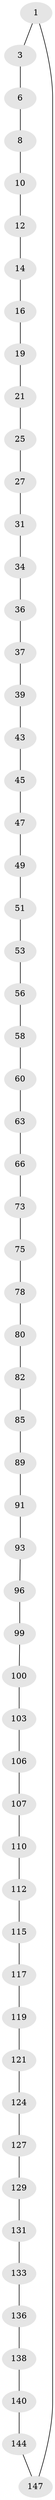 // original degree distribution, {2: 1.0}
// Generated by graph-tools (version 1.1) at 2025/20/03/04/25 18:20:04]
// undirected, 59 vertices, 59 edges
graph export_dot {
graph [start="1"]
  node [color=gray90,style=filled];
  1 [super="+2+149"];
  3 [super="+4"];
  6 [super="+7"];
  8 [super="+9"];
  10 [super="+11"];
  12 [super="+13"];
  14 [super="+15"];
  16 [super="+17"];
  19 [super="+20"];
  21 [super="+22"];
  25 [super="+26"];
  27 [super="+28"];
  31 [super="+32"];
  34 [super="+35"];
  36;
  37 [super="+38"];
  39 [super="+40"];
  43 [super="+44"];
  45 [super="+46"];
  47 [super="+48"];
  49 [super="+50"];
  51 [super="+52"];
  53 [super="+54"];
  56 [super="+57"];
  58 [super="+59"];
  60 [super="+61"];
  63 [super="+64"];
  66 [super="+67"];
  73 [super="+74"];
  75 [super="+76"];
  78 [super="+79"];
  80 [super="+81"];
  82 [super="+83"];
  85 [super="+86"];
  89 [super="+90"];
  91 [super="+92"];
  93 [super="+94"];
  96 [super="+97"];
  99;
  100 [super="+101"];
  103 [super="+104"];
  106;
  107 [super="+108"];
  110 [super="+111"];
  112 [super="+113"];
  115 [super="+116"];
  117 [super="+118"];
  119 [super="+120"];
  121 [super="+122"];
  124 [super="+125"];
  127 [super="+128"];
  129 [super="+130"];
  131 [super="+132"];
  133 [super="+134"];
  136 [super="+137"];
  138 [super="+139"];
  140 [super="+141"];
  144 [super="+145"];
  147 [super="+148"];
  1 -- 3;
  1 -- 147;
  3 -- 6;
  6 -- 8;
  8 -- 10;
  10 -- 12;
  12 -- 14;
  14 -- 16;
  16 -- 19;
  19 -- 21;
  21 -- 25;
  25 -- 27;
  27 -- 31;
  31 -- 34;
  34 -- 36;
  36 -- 37;
  37 -- 39;
  39 -- 43;
  43 -- 45;
  45 -- 47;
  47 -- 49;
  49 -- 51;
  51 -- 53;
  53 -- 56;
  56 -- 58;
  58 -- 60;
  60 -- 63;
  63 -- 66;
  66 -- 73;
  73 -- 75;
  75 -- 78;
  78 -- 80;
  80 -- 82;
  82 -- 85;
  85 -- 89;
  89 -- 91;
  91 -- 93;
  93 -- 96;
  96 -- 99;
  99 -- 100;
  100 -- 103;
  103 -- 106;
  106 -- 107;
  107 -- 110;
  110 -- 112;
  112 -- 115;
  115 -- 117;
  117 -- 119;
  119 -- 121;
  121 -- 124;
  124 -- 127;
  127 -- 129;
  129 -- 131;
  131 -- 133;
  133 -- 136;
  136 -- 138;
  138 -- 140;
  140 -- 144;
  144 -- 147;
}
